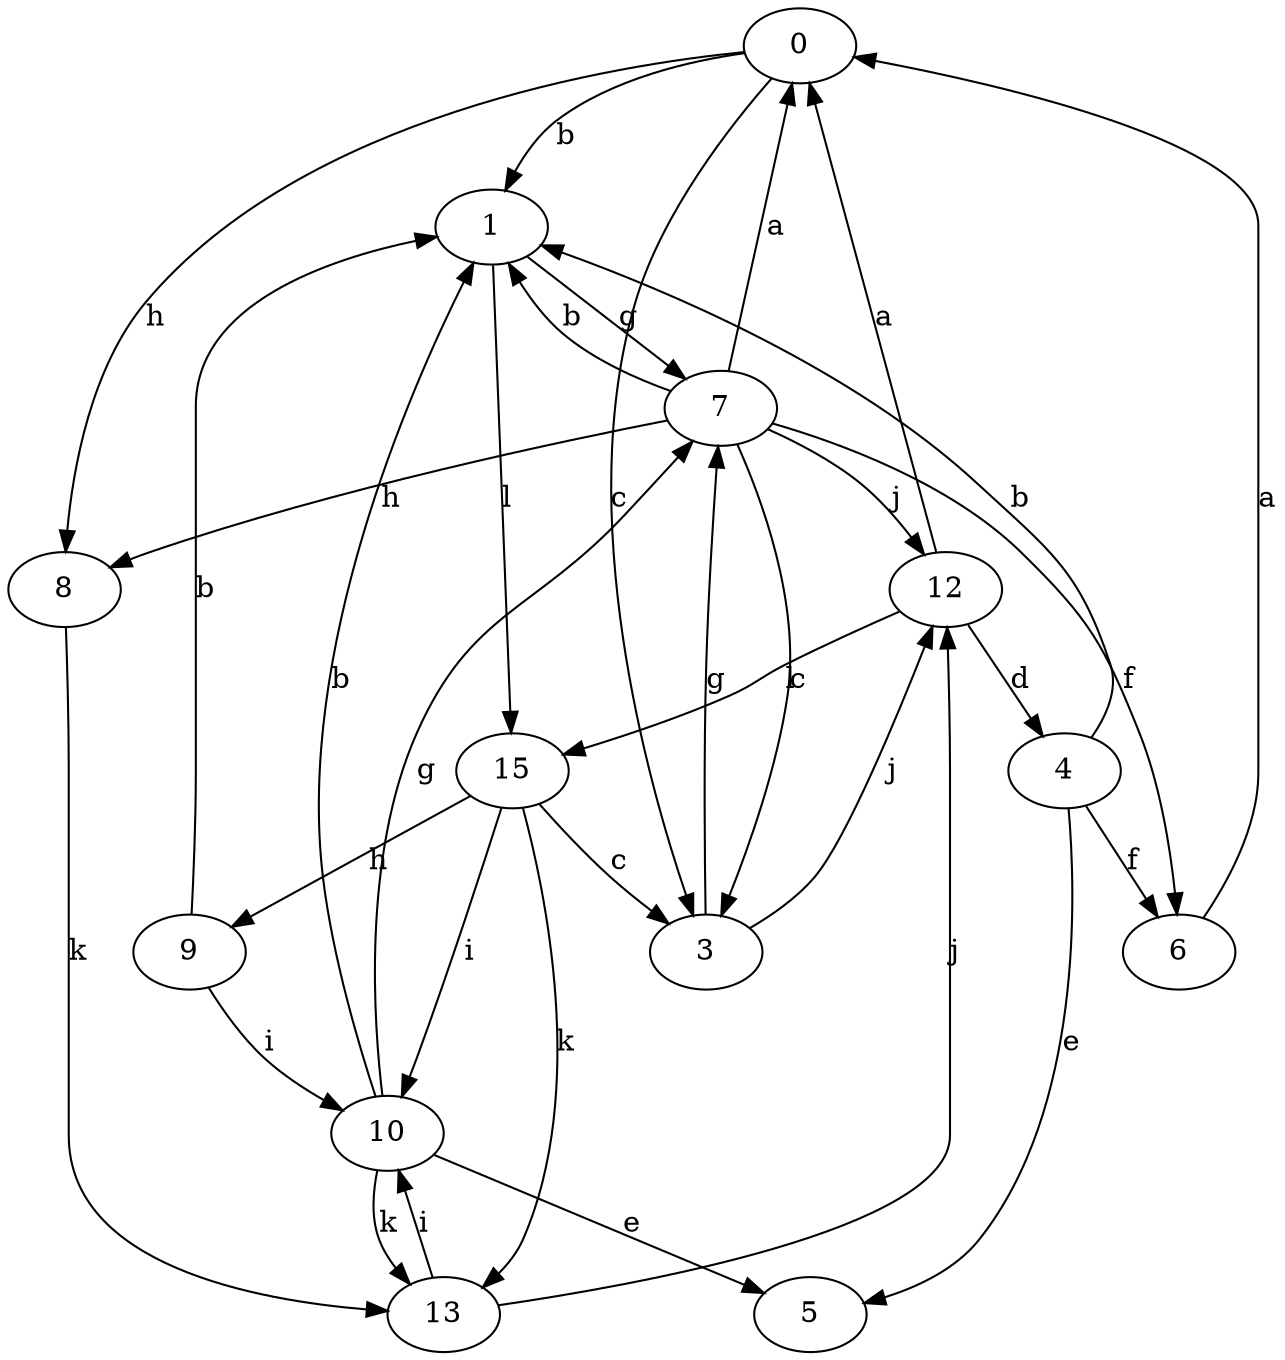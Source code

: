 strict digraph  {
0;
1;
3;
4;
5;
6;
7;
8;
9;
10;
12;
13;
15;
0 -> 1  [label=b];
0 -> 3  [label=c];
0 -> 8  [label=h];
1 -> 7  [label=g];
1 -> 15  [label=l];
3 -> 7  [label=g];
3 -> 12  [label=j];
4 -> 1  [label=b];
4 -> 5  [label=e];
4 -> 6  [label=f];
6 -> 0  [label=a];
7 -> 0  [label=a];
7 -> 1  [label=b];
7 -> 3  [label=c];
7 -> 6  [label=f];
7 -> 8  [label=h];
7 -> 12  [label=j];
8 -> 13  [label=k];
9 -> 1  [label=b];
9 -> 10  [label=i];
10 -> 1  [label=b];
10 -> 5  [label=e];
10 -> 7  [label=g];
10 -> 13  [label=k];
12 -> 0  [label=a];
12 -> 4  [label=d];
12 -> 15  [label=l];
13 -> 10  [label=i];
13 -> 12  [label=j];
15 -> 3  [label=c];
15 -> 9  [label=h];
15 -> 10  [label=i];
15 -> 13  [label=k];
}
